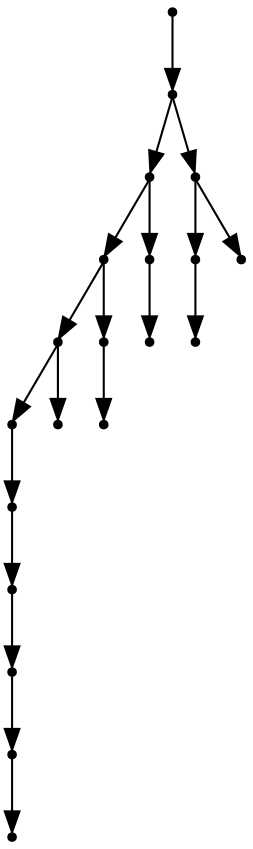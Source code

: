 digraph {
  19 [shape=point];
  18 [shape=point];
  13 [shape=point];
  10 [shape=point];
  7 [shape=point];
  5 [shape=point];
  4 [shape=point];
  3 [shape=point];
  2 [shape=point];
  1 [shape=point];
  0 [shape=point];
  6 [shape=point];
  9 [shape=point];
  8 [shape=point];
  12 [shape=point];
  11 [shape=point];
  17 [shape=point];
  15 [shape=point];
  14 [shape=point];
  16 [shape=point];
19 -> 18;
18 -> 13;
13 -> 10;
10 -> 7;
7 -> 5;
5 -> 4;
4 -> 3;
3 -> 2;
2 -> 1;
1 -> 0;
7 -> 6;
10 -> 9;
9 -> 8;
13 -> 12;
12 -> 11;
18 -> 17;
17 -> 15;
15 -> 14;
17 -> 16;
}
